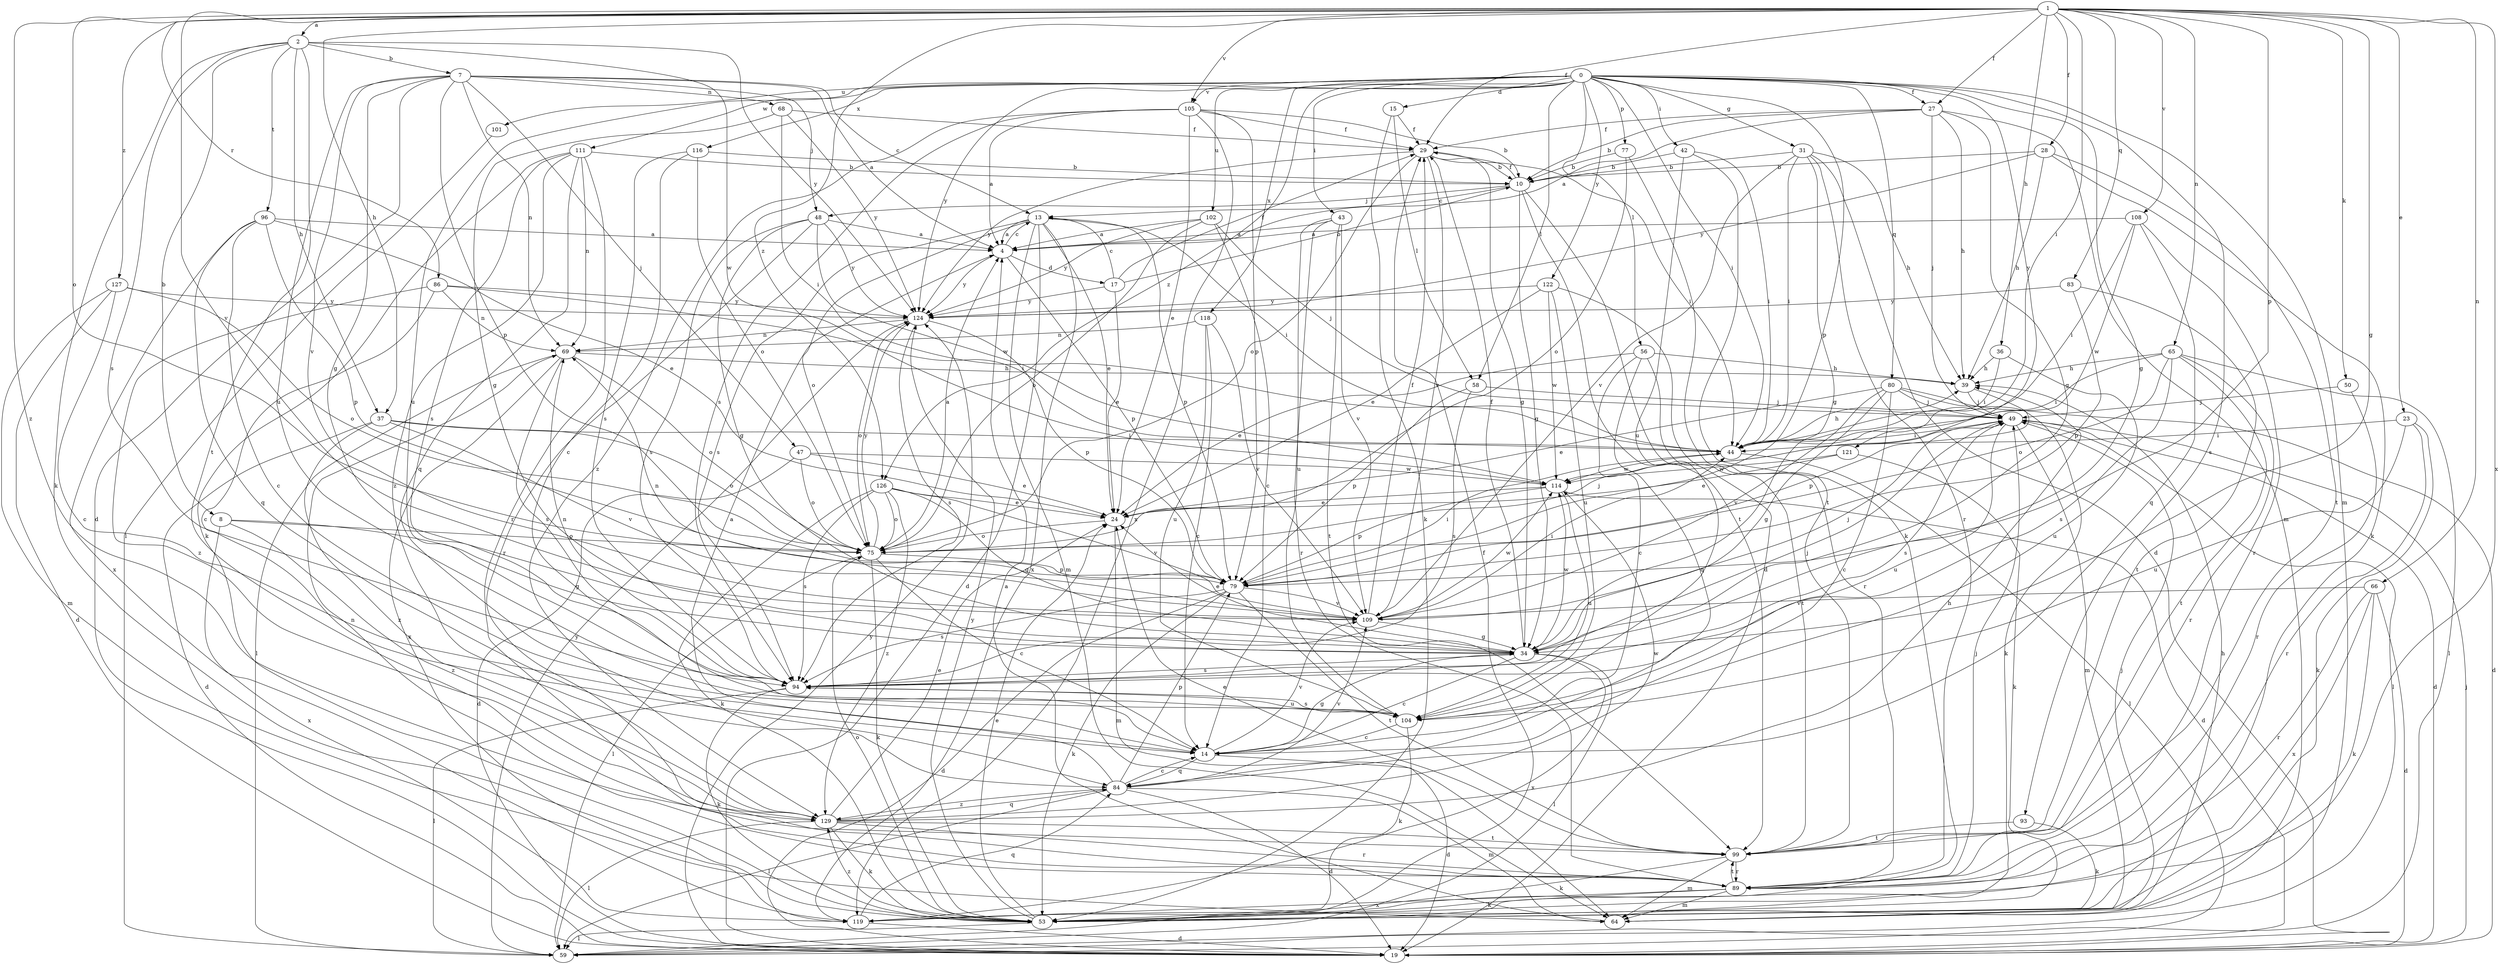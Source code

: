 strict digraph  {
0;
1;
2;
4;
7;
8;
10;
13;
14;
15;
17;
19;
23;
24;
27;
28;
29;
31;
34;
36;
37;
39;
42;
43;
44;
47;
48;
49;
50;
53;
56;
58;
59;
64;
65;
66;
68;
69;
75;
77;
79;
80;
83;
84;
86;
89;
93;
94;
96;
99;
101;
102;
104;
105;
108;
109;
111;
114;
116;
118;
119;
121;
122;
124;
126;
127;
129;
0 -> 15  [label=d];
0 -> 27  [label=f];
0 -> 31  [label=g];
0 -> 34  [label=g];
0 -> 42  [label=i];
0 -> 43  [label=i];
0 -> 44  [label=i];
0 -> 56  [label=l];
0 -> 58  [label=l];
0 -> 64  [label=m];
0 -> 77  [label=p];
0 -> 79  [label=p];
0 -> 80  [label=q];
0 -> 93  [label=s];
0 -> 101  [label=u];
0 -> 102  [label=u];
0 -> 104  [label=u];
0 -> 105  [label=v];
0 -> 111  [label=w];
0 -> 116  [label=x];
0 -> 118  [label=x];
0 -> 121  [label=y];
0 -> 122  [label=y];
0 -> 124  [label=y];
0 -> 126  [label=z];
1 -> 2  [label=a];
1 -> 23  [label=e];
1 -> 27  [label=f];
1 -> 28  [label=f];
1 -> 29  [label=f];
1 -> 34  [label=g];
1 -> 36  [label=h];
1 -> 37  [label=h];
1 -> 44  [label=i];
1 -> 50  [label=k];
1 -> 65  [label=n];
1 -> 66  [label=n];
1 -> 75  [label=o];
1 -> 79  [label=p];
1 -> 83  [label=q];
1 -> 86  [label=r];
1 -> 105  [label=v];
1 -> 108  [label=v];
1 -> 109  [label=v];
1 -> 119  [label=x];
1 -> 126  [label=z];
1 -> 127  [label=z];
1 -> 129  [label=z];
2 -> 7  [label=b];
2 -> 8  [label=b];
2 -> 37  [label=h];
2 -> 53  [label=k];
2 -> 94  [label=s];
2 -> 96  [label=t];
2 -> 99  [label=t];
2 -> 114  [label=w];
2 -> 124  [label=y];
4 -> 13  [label=c];
4 -> 17  [label=d];
4 -> 79  [label=p];
4 -> 124  [label=y];
7 -> 4  [label=a];
7 -> 13  [label=c];
7 -> 19  [label=d];
7 -> 34  [label=g];
7 -> 47  [label=j];
7 -> 48  [label=j];
7 -> 68  [label=n];
7 -> 69  [label=n];
7 -> 79  [label=p];
7 -> 104  [label=u];
7 -> 109  [label=v];
8 -> 34  [label=g];
8 -> 75  [label=o];
8 -> 119  [label=x];
8 -> 129  [label=z];
10 -> 13  [label=c];
10 -> 19  [label=d];
10 -> 29  [label=f];
10 -> 34  [label=g];
10 -> 48  [label=j];
10 -> 99  [label=t];
13 -> 4  [label=a];
13 -> 19  [label=d];
13 -> 24  [label=e];
13 -> 44  [label=i];
13 -> 64  [label=m];
13 -> 75  [label=o];
13 -> 79  [label=p];
13 -> 94  [label=s];
13 -> 119  [label=x];
14 -> 19  [label=d];
14 -> 34  [label=g];
14 -> 84  [label=q];
14 -> 109  [label=v];
15 -> 29  [label=f];
15 -> 53  [label=k];
15 -> 58  [label=l];
17 -> 10  [label=b];
17 -> 13  [label=c];
17 -> 24  [label=e];
17 -> 29  [label=f];
17 -> 124  [label=y];
19 -> 49  [label=j];
19 -> 124  [label=y];
23 -> 44  [label=i];
23 -> 53  [label=k];
23 -> 89  [label=r];
23 -> 104  [label=u];
24 -> 64  [label=m];
24 -> 75  [label=o];
27 -> 4  [label=a];
27 -> 10  [label=b];
27 -> 29  [label=f];
27 -> 34  [label=g];
27 -> 39  [label=h];
27 -> 49  [label=j];
27 -> 64  [label=m];
28 -> 10  [label=b];
28 -> 39  [label=h];
28 -> 53  [label=k];
28 -> 99  [label=t];
28 -> 124  [label=y];
29 -> 10  [label=b];
29 -> 34  [label=g];
29 -> 44  [label=i];
29 -> 75  [label=o];
29 -> 109  [label=v];
29 -> 124  [label=y];
31 -> 10  [label=b];
31 -> 19  [label=d];
31 -> 34  [label=g];
31 -> 39  [label=h];
31 -> 44  [label=i];
31 -> 89  [label=r];
31 -> 109  [label=v];
34 -> 14  [label=c];
34 -> 24  [label=e];
34 -> 29  [label=f];
34 -> 59  [label=l];
34 -> 94  [label=s];
34 -> 114  [label=w];
34 -> 119  [label=x];
36 -> 39  [label=h];
36 -> 44  [label=i];
36 -> 104  [label=u];
37 -> 19  [label=d];
37 -> 44  [label=i];
37 -> 75  [label=o];
37 -> 109  [label=v];
37 -> 129  [label=z];
39 -> 49  [label=j];
39 -> 79  [label=p];
42 -> 10  [label=b];
42 -> 44  [label=i];
42 -> 53  [label=k];
42 -> 104  [label=u];
43 -> 4  [label=a];
43 -> 89  [label=r];
43 -> 99  [label=t];
43 -> 104  [label=u];
43 -> 109  [label=v];
44 -> 39  [label=h];
44 -> 59  [label=l];
44 -> 114  [label=w];
47 -> 19  [label=d];
47 -> 24  [label=e];
47 -> 75  [label=o];
47 -> 114  [label=w];
48 -> 4  [label=a];
48 -> 34  [label=g];
48 -> 89  [label=r];
48 -> 94  [label=s];
48 -> 114  [label=w];
48 -> 124  [label=y];
49 -> 19  [label=d];
49 -> 44  [label=i];
49 -> 59  [label=l];
49 -> 64  [label=m];
49 -> 94  [label=s];
49 -> 104  [label=u];
50 -> 49  [label=j];
50 -> 89  [label=r];
53 -> 24  [label=e];
53 -> 59  [label=l];
53 -> 75  [label=o];
53 -> 124  [label=y];
53 -> 129  [label=z];
56 -> 14  [label=c];
56 -> 24  [label=e];
56 -> 39  [label=h];
56 -> 84  [label=q];
56 -> 99  [label=t];
58 -> 49  [label=j];
58 -> 79  [label=p];
58 -> 94  [label=s];
59 -> 29  [label=f];
59 -> 124  [label=y];
64 -> 4  [label=a];
64 -> 39  [label=h];
64 -> 49  [label=j];
65 -> 39  [label=h];
65 -> 44  [label=i];
65 -> 59  [label=l];
65 -> 75  [label=o];
65 -> 89  [label=r];
65 -> 94  [label=s];
65 -> 99  [label=t];
66 -> 19  [label=d];
66 -> 53  [label=k];
66 -> 89  [label=r];
66 -> 109  [label=v];
66 -> 119  [label=x];
68 -> 29  [label=f];
68 -> 34  [label=g];
68 -> 44  [label=i];
68 -> 124  [label=y];
69 -> 39  [label=h];
69 -> 59  [label=l];
69 -> 75  [label=o];
69 -> 94  [label=s];
69 -> 119  [label=x];
75 -> 4  [label=a];
75 -> 14  [label=c];
75 -> 49  [label=j];
75 -> 53  [label=k];
75 -> 59  [label=l];
75 -> 79  [label=p];
75 -> 124  [label=y];
77 -> 10  [label=b];
77 -> 75  [label=o];
77 -> 99  [label=t];
79 -> 19  [label=d];
79 -> 44  [label=i];
79 -> 53  [label=k];
79 -> 94  [label=s];
79 -> 99  [label=t];
79 -> 109  [label=v];
80 -> 14  [label=c];
80 -> 19  [label=d];
80 -> 24  [label=e];
80 -> 34  [label=g];
80 -> 49  [label=j];
80 -> 53  [label=k];
80 -> 109  [label=v];
83 -> 79  [label=p];
83 -> 99  [label=t];
83 -> 124  [label=y];
84 -> 4  [label=a];
84 -> 14  [label=c];
84 -> 19  [label=d];
84 -> 59  [label=l];
84 -> 64  [label=m];
84 -> 79  [label=p];
84 -> 109  [label=v];
84 -> 129  [label=z];
86 -> 14  [label=c];
86 -> 44  [label=i];
86 -> 69  [label=n];
86 -> 124  [label=y];
86 -> 129  [label=z];
89 -> 49  [label=j];
89 -> 53  [label=k];
89 -> 64  [label=m];
89 -> 69  [label=n];
89 -> 99  [label=t];
89 -> 119  [label=x];
93 -> 53  [label=k];
93 -> 99  [label=t];
94 -> 49  [label=j];
94 -> 53  [label=k];
94 -> 59  [label=l];
94 -> 69  [label=n];
94 -> 104  [label=u];
96 -> 4  [label=a];
96 -> 14  [label=c];
96 -> 24  [label=e];
96 -> 79  [label=p];
96 -> 84  [label=q];
96 -> 119  [label=x];
99 -> 24  [label=e];
99 -> 53  [label=k];
99 -> 64  [label=m];
99 -> 89  [label=r];
101 -> 59  [label=l];
102 -> 4  [label=a];
102 -> 14  [label=c];
102 -> 49  [label=j];
102 -> 75  [label=o];
102 -> 124  [label=y];
104 -> 14  [label=c];
104 -> 53  [label=k];
104 -> 94  [label=s];
105 -> 4  [label=a];
105 -> 10  [label=b];
105 -> 24  [label=e];
105 -> 29  [label=f];
105 -> 79  [label=p];
105 -> 94  [label=s];
105 -> 119  [label=x];
105 -> 129  [label=z];
108 -> 4  [label=a];
108 -> 44  [label=i];
108 -> 84  [label=q];
108 -> 89  [label=r];
108 -> 114  [label=w];
109 -> 29  [label=f];
109 -> 34  [label=g];
109 -> 44  [label=i];
109 -> 49  [label=j];
109 -> 69  [label=n];
109 -> 114  [label=w];
111 -> 10  [label=b];
111 -> 53  [label=k];
111 -> 69  [label=n];
111 -> 84  [label=q];
111 -> 89  [label=r];
111 -> 94  [label=s];
111 -> 129  [label=z];
114 -> 19  [label=d];
114 -> 24  [label=e];
114 -> 79  [label=p];
114 -> 104  [label=u];
116 -> 10  [label=b];
116 -> 14  [label=c];
116 -> 75  [label=o];
116 -> 94  [label=s];
118 -> 14  [label=c];
118 -> 69  [label=n];
118 -> 104  [label=u];
118 -> 109  [label=v];
119 -> 19  [label=d];
119 -> 84  [label=q];
121 -> 24  [label=e];
121 -> 53  [label=k];
121 -> 114  [label=w];
122 -> 24  [label=e];
122 -> 89  [label=r];
122 -> 104  [label=u];
122 -> 114  [label=w];
122 -> 124  [label=y];
124 -> 69  [label=n];
124 -> 75  [label=o];
124 -> 79  [label=p];
124 -> 94  [label=s];
126 -> 24  [label=e];
126 -> 34  [label=g];
126 -> 53  [label=k];
126 -> 75  [label=o];
126 -> 94  [label=s];
126 -> 109  [label=v];
126 -> 129  [label=z];
127 -> 14  [label=c];
127 -> 19  [label=d];
127 -> 64  [label=m];
127 -> 75  [label=o];
127 -> 124  [label=y];
129 -> 24  [label=e];
129 -> 39  [label=h];
129 -> 53  [label=k];
129 -> 59  [label=l];
129 -> 84  [label=q];
129 -> 89  [label=r];
129 -> 99  [label=t];
129 -> 114  [label=w];
}
